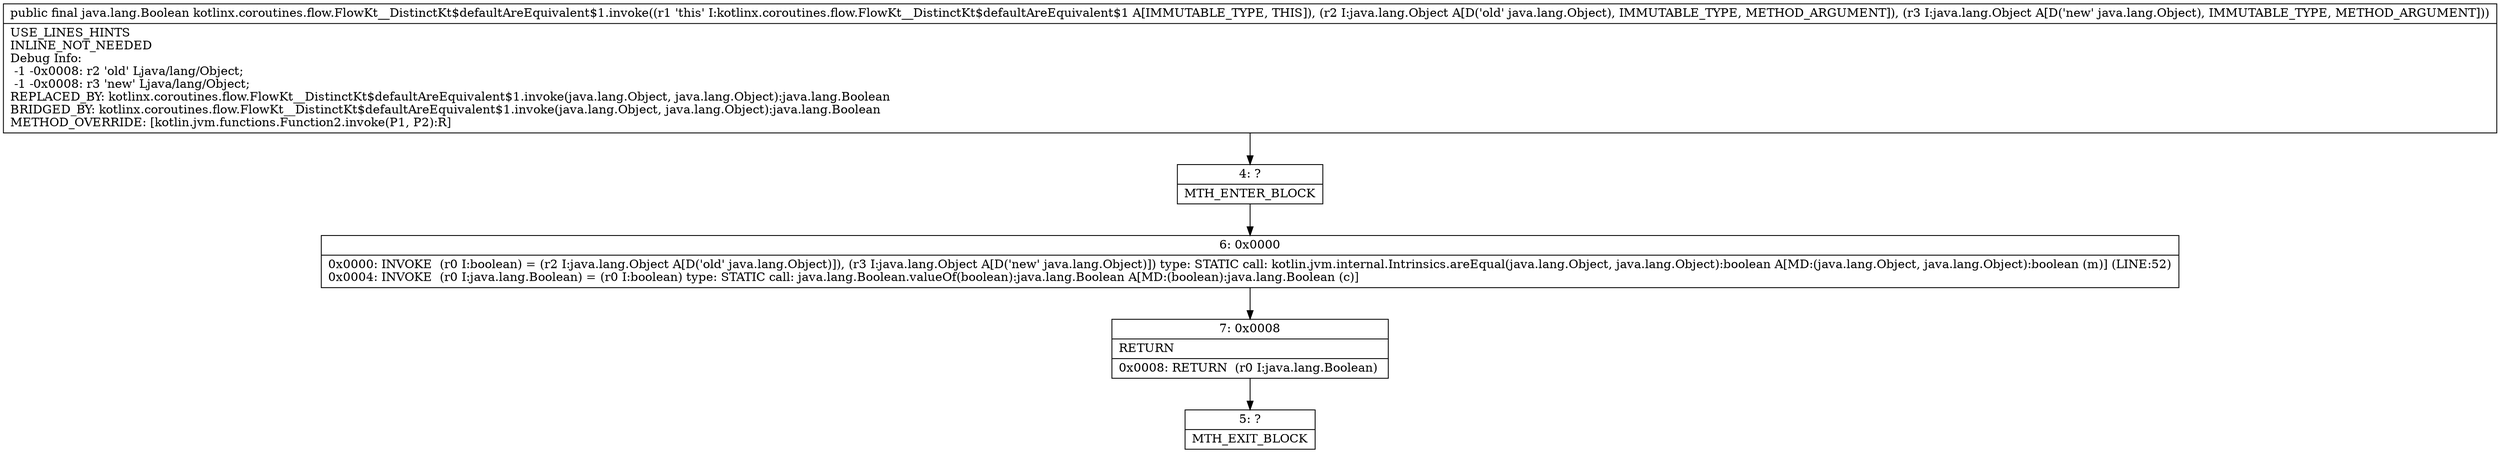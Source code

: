 digraph "CFG forkotlinx.coroutines.flow.FlowKt__DistinctKt$defaultAreEquivalent$1.invoke(Ljava\/lang\/Object;Ljava\/lang\/Object;)Ljava\/lang\/Boolean;" {
Node_4 [shape=record,label="{4\:\ ?|MTH_ENTER_BLOCK\l}"];
Node_6 [shape=record,label="{6\:\ 0x0000|0x0000: INVOKE  (r0 I:boolean) = (r2 I:java.lang.Object A[D('old' java.lang.Object)]), (r3 I:java.lang.Object A[D('new' java.lang.Object)]) type: STATIC call: kotlin.jvm.internal.Intrinsics.areEqual(java.lang.Object, java.lang.Object):boolean A[MD:(java.lang.Object, java.lang.Object):boolean (m)] (LINE:52)\l0x0004: INVOKE  (r0 I:java.lang.Boolean) = (r0 I:boolean) type: STATIC call: java.lang.Boolean.valueOf(boolean):java.lang.Boolean A[MD:(boolean):java.lang.Boolean (c)]\l}"];
Node_7 [shape=record,label="{7\:\ 0x0008|RETURN\l|0x0008: RETURN  (r0 I:java.lang.Boolean) \l}"];
Node_5 [shape=record,label="{5\:\ ?|MTH_EXIT_BLOCK\l}"];
MethodNode[shape=record,label="{public final java.lang.Boolean kotlinx.coroutines.flow.FlowKt__DistinctKt$defaultAreEquivalent$1.invoke((r1 'this' I:kotlinx.coroutines.flow.FlowKt__DistinctKt$defaultAreEquivalent$1 A[IMMUTABLE_TYPE, THIS]), (r2 I:java.lang.Object A[D('old' java.lang.Object), IMMUTABLE_TYPE, METHOD_ARGUMENT]), (r3 I:java.lang.Object A[D('new' java.lang.Object), IMMUTABLE_TYPE, METHOD_ARGUMENT]))  | USE_LINES_HINTS\lINLINE_NOT_NEEDED\lDebug Info:\l  \-1 \-0x0008: r2 'old' Ljava\/lang\/Object;\l  \-1 \-0x0008: r3 'new' Ljava\/lang\/Object;\lREPLACED_BY: kotlinx.coroutines.flow.FlowKt__DistinctKt$defaultAreEquivalent$1.invoke(java.lang.Object, java.lang.Object):java.lang.Boolean\lBRIDGED_BY: kotlinx.coroutines.flow.FlowKt__DistinctKt$defaultAreEquivalent$1.invoke(java.lang.Object, java.lang.Object):java.lang.Boolean\lMETHOD_OVERRIDE: [kotlin.jvm.functions.Function2.invoke(P1, P2):R]\l}"];
MethodNode -> Node_4;Node_4 -> Node_6;
Node_6 -> Node_7;
Node_7 -> Node_5;
}

